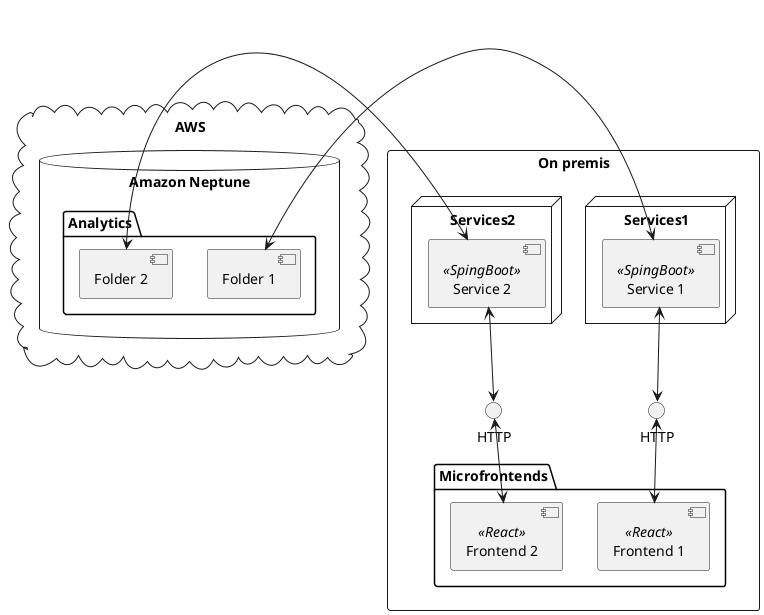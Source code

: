 "@startuml My Great Polish Application"
skinparam handwritten false

rectangle "On premis" {
    () "HTTP" as Http1
    () "HTTP" as Http2

    package "Microfrontends" {
        [Frontend 1] as Frontend1 <<React>>
        [Frontend 2] as Frontend2 <<React>>
    }

    node "Services1" {
        [Service 1] as Service1 <<SpingBoot>>
    }

    node "Services2" {
        [Service 2] as Service2 <<SpingBoot>>
    }
}

cloud "AWS" {
    database "Amazon Neptune" {
        folder "Analytics" {
            [Folder 1] as Folder1 
            [Folder 2] as Folder2 
        }
    }

}

Frontend1 <-up-> Http1
Frontend2 <-up-> Http2
Http1 <-up-> Service1
Http2 <-up-> Service2
Service1 <-left-> Folder1
Service2 <-right-> Folder2

@enduml